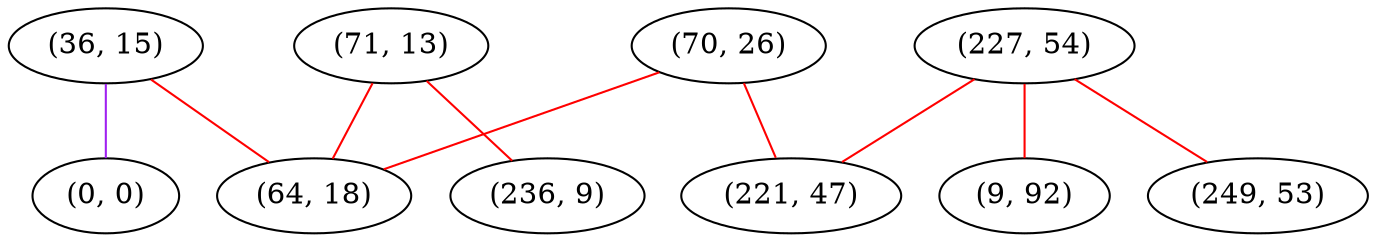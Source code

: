 graph "" {
"(70, 26)";
"(227, 54)";
"(36, 15)";
"(71, 13)";
"(64, 18)";
"(9, 92)";
"(0, 0)";
"(249, 53)";
"(221, 47)";
"(236, 9)";
"(70, 26)" -- "(221, 47)"  [color=red, key=0, weight=1];
"(70, 26)" -- "(64, 18)"  [color=red, key=0, weight=1];
"(227, 54)" -- "(249, 53)"  [color=red, key=0, weight=1];
"(227, 54)" -- "(221, 47)"  [color=red, key=0, weight=1];
"(227, 54)" -- "(9, 92)"  [color=red, key=0, weight=1];
"(36, 15)" -- "(0, 0)"  [color=purple, key=0, weight=4];
"(36, 15)" -- "(64, 18)"  [color=red, key=0, weight=1];
"(71, 13)" -- "(236, 9)"  [color=red, key=0, weight=1];
"(71, 13)" -- "(64, 18)"  [color=red, key=0, weight=1];
}
